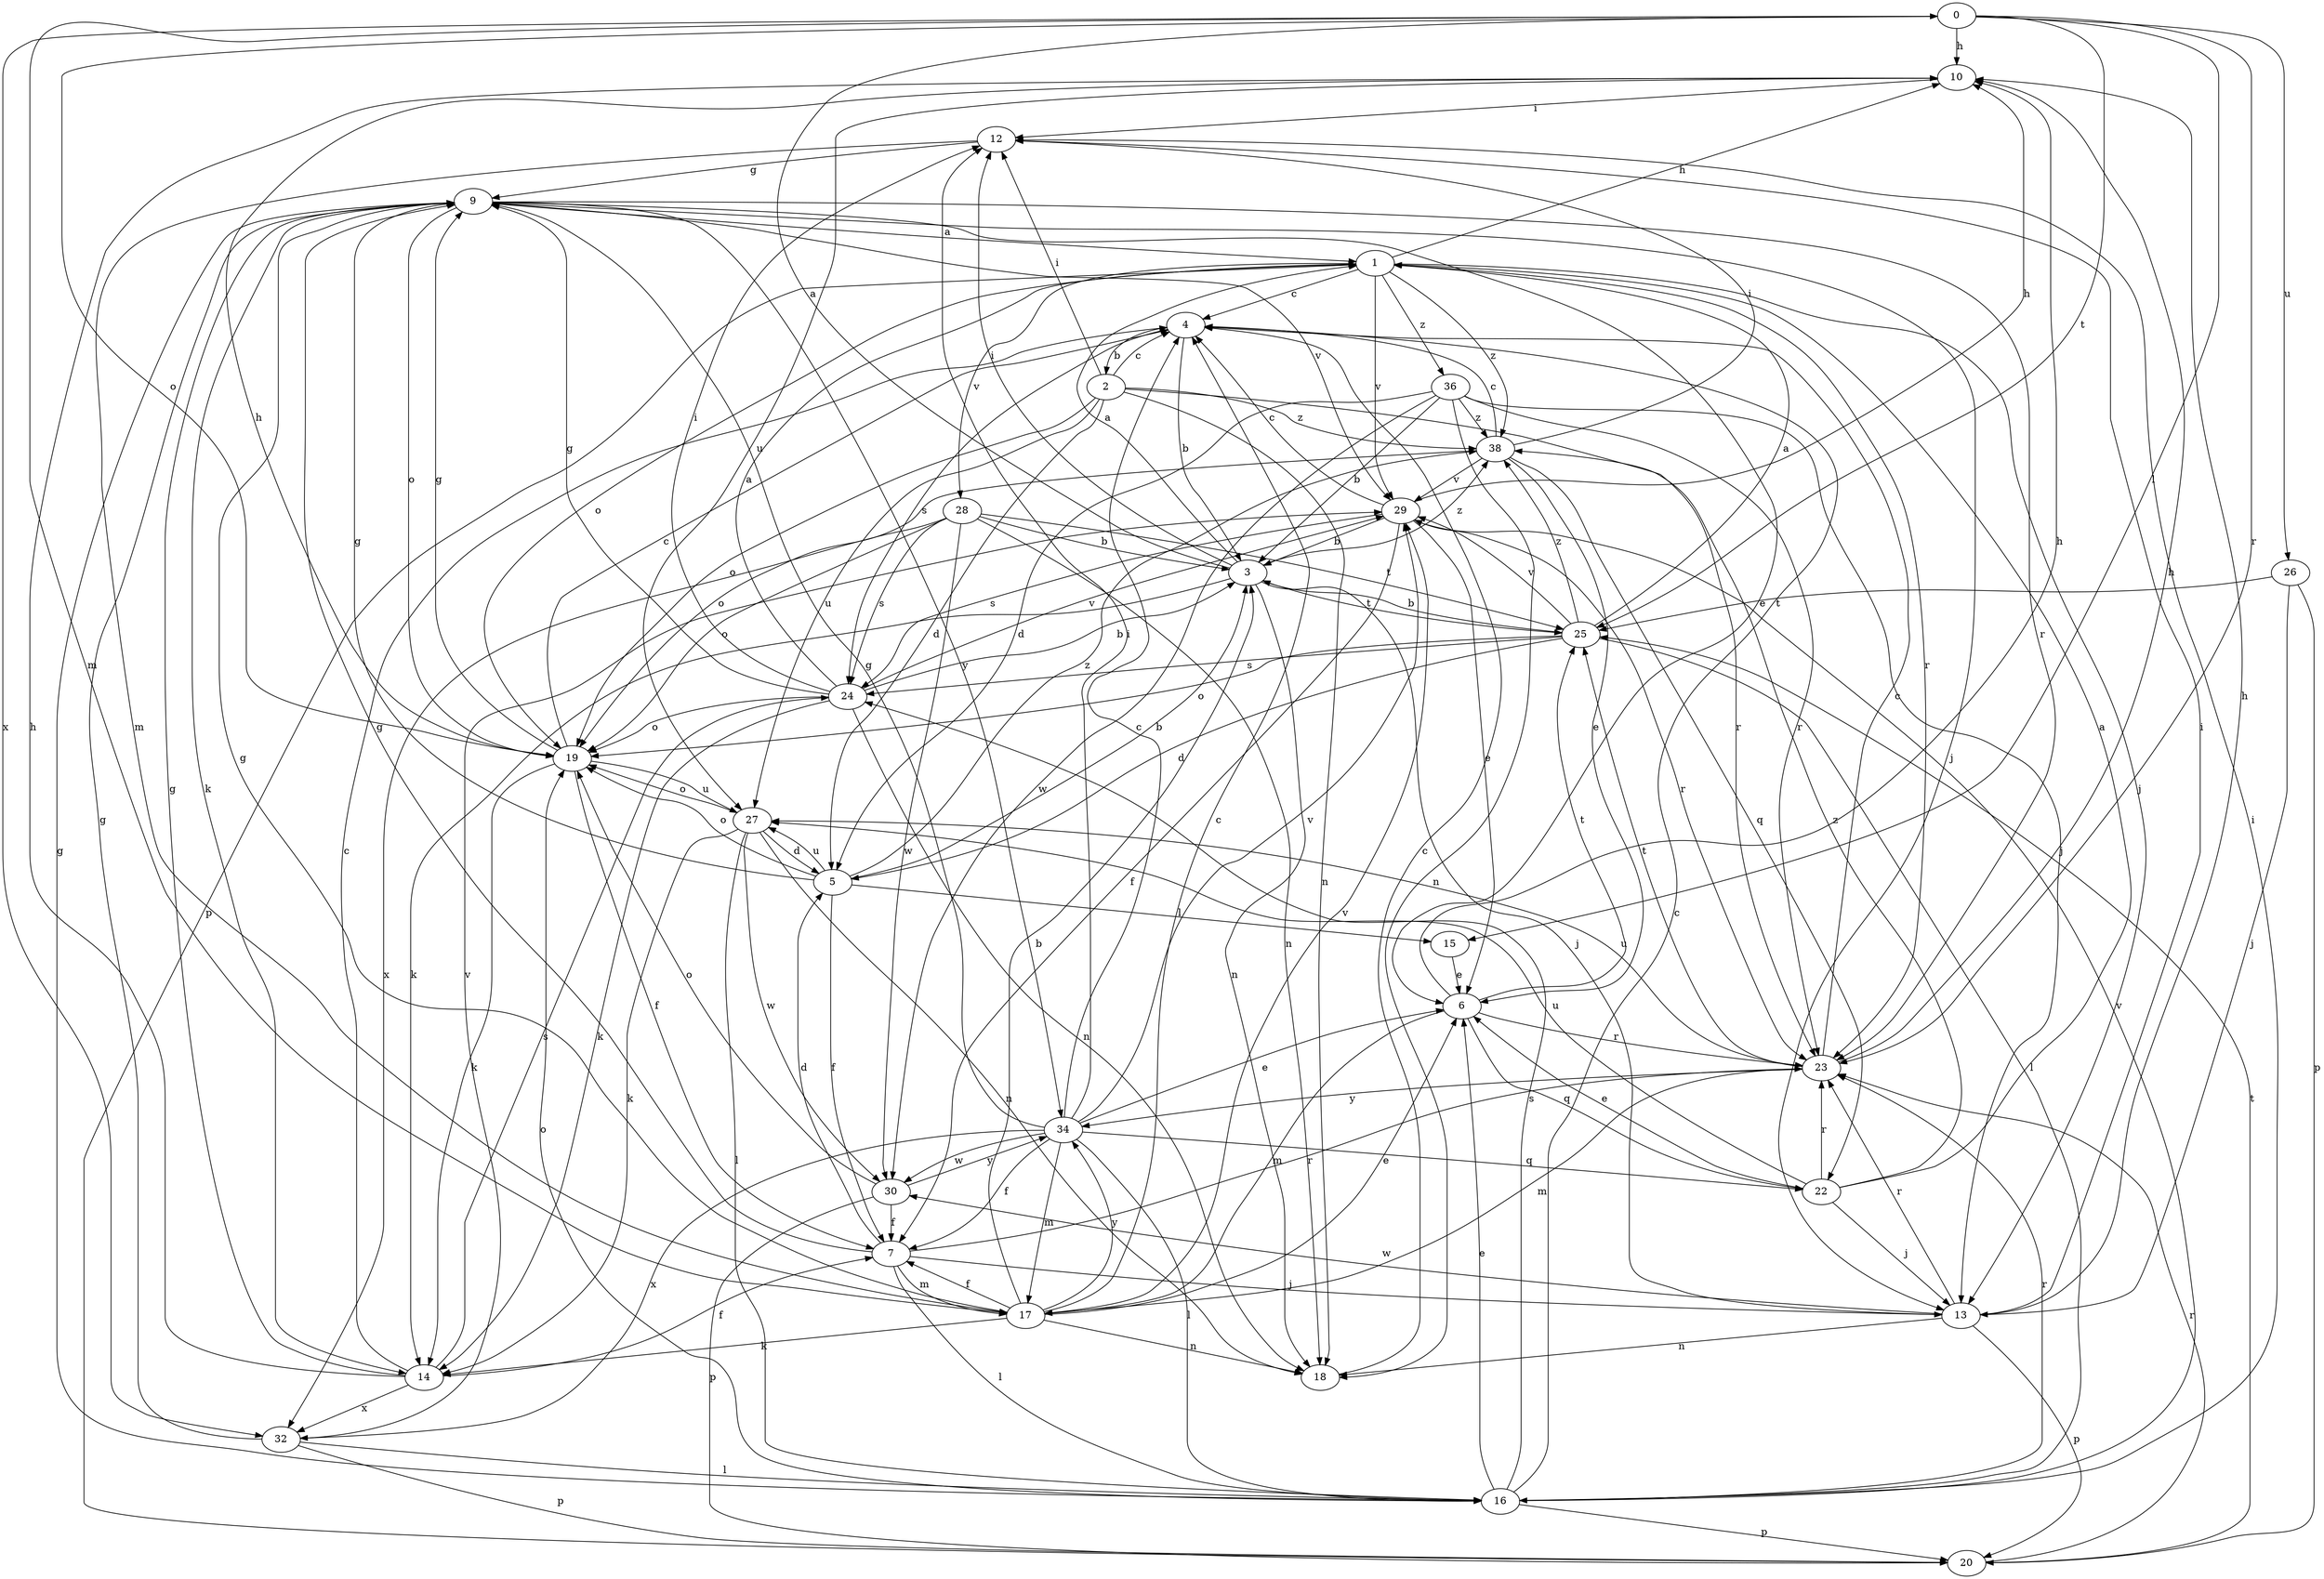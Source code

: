 strict digraph  {
0;
1;
2;
3;
4;
5;
6;
7;
9;
10;
12;
13;
14;
15;
16;
17;
18;
19;
20;
22;
23;
24;
25;
26;
27;
28;
29;
30;
32;
34;
36;
38;
0 -> 10  [label=h];
0 -> 15  [label=l];
0 -> 17  [label=m];
0 -> 19  [label=o];
0 -> 23  [label=r];
0 -> 25  [label=t];
0 -> 26  [label=u];
0 -> 32  [label=x];
1 -> 4  [label=c];
1 -> 10  [label=h];
1 -> 13  [label=j];
1 -> 19  [label=o];
1 -> 20  [label=p];
1 -> 23  [label=r];
1 -> 28  [label=v];
1 -> 29  [label=v];
1 -> 36  [label=z];
1 -> 38  [label=z];
2 -> 4  [label=c];
2 -> 5  [label=d];
2 -> 12  [label=i];
2 -> 18  [label=n];
2 -> 19  [label=o];
2 -> 23  [label=r];
2 -> 27  [label=u];
2 -> 38  [label=z];
3 -> 0  [label=a];
3 -> 1  [label=a];
3 -> 12  [label=i];
3 -> 13  [label=j];
3 -> 14  [label=k];
3 -> 18  [label=n];
3 -> 25  [label=t];
3 -> 38  [label=z];
4 -> 2  [label=b];
4 -> 3  [label=b];
4 -> 24  [label=s];
5 -> 3  [label=b];
5 -> 7  [label=f];
5 -> 9  [label=g];
5 -> 15  [label=l];
5 -> 19  [label=o];
5 -> 27  [label=u];
5 -> 38  [label=z];
6 -> 10  [label=h];
6 -> 17  [label=m];
6 -> 22  [label=q];
6 -> 23  [label=r];
6 -> 25  [label=t];
7 -> 5  [label=d];
7 -> 9  [label=g];
7 -> 13  [label=j];
7 -> 16  [label=l];
7 -> 17  [label=m];
7 -> 23  [label=r];
9 -> 1  [label=a];
9 -> 6  [label=e];
9 -> 13  [label=j];
9 -> 14  [label=k];
9 -> 19  [label=o];
9 -> 23  [label=r];
9 -> 29  [label=v];
9 -> 34  [label=y];
10 -> 12  [label=i];
10 -> 27  [label=u];
12 -> 9  [label=g];
12 -> 17  [label=m];
13 -> 10  [label=h];
13 -> 12  [label=i];
13 -> 18  [label=n];
13 -> 20  [label=p];
13 -> 23  [label=r];
13 -> 30  [label=w];
14 -> 4  [label=c];
14 -> 7  [label=f];
14 -> 9  [label=g];
14 -> 10  [label=h];
14 -> 24  [label=s];
14 -> 32  [label=x];
15 -> 6  [label=e];
16 -> 4  [label=c];
16 -> 6  [label=e];
16 -> 9  [label=g];
16 -> 12  [label=i];
16 -> 19  [label=o];
16 -> 20  [label=p];
16 -> 23  [label=r];
16 -> 24  [label=s];
16 -> 29  [label=v];
17 -> 3  [label=b];
17 -> 4  [label=c];
17 -> 6  [label=e];
17 -> 7  [label=f];
17 -> 9  [label=g];
17 -> 14  [label=k];
17 -> 18  [label=n];
17 -> 29  [label=v];
17 -> 34  [label=y];
18 -> 4  [label=c];
19 -> 4  [label=c];
19 -> 7  [label=f];
19 -> 9  [label=g];
19 -> 10  [label=h];
19 -> 14  [label=k];
19 -> 27  [label=u];
20 -> 23  [label=r];
20 -> 25  [label=t];
22 -> 1  [label=a];
22 -> 6  [label=e];
22 -> 13  [label=j];
22 -> 23  [label=r];
22 -> 27  [label=u];
22 -> 38  [label=z];
23 -> 4  [label=c];
23 -> 10  [label=h];
23 -> 17  [label=m];
23 -> 25  [label=t];
23 -> 27  [label=u];
23 -> 34  [label=y];
24 -> 1  [label=a];
24 -> 3  [label=b];
24 -> 9  [label=g];
24 -> 12  [label=i];
24 -> 14  [label=k];
24 -> 18  [label=n];
24 -> 19  [label=o];
24 -> 29  [label=v];
25 -> 1  [label=a];
25 -> 3  [label=b];
25 -> 5  [label=d];
25 -> 16  [label=l];
25 -> 19  [label=o];
25 -> 24  [label=s];
25 -> 29  [label=v];
25 -> 38  [label=z];
26 -> 13  [label=j];
26 -> 20  [label=p];
26 -> 25  [label=t];
27 -> 5  [label=d];
27 -> 14  [label=k];
27 -> 16  [label=l];
27 -> 18  [label=n];
27 -> 19  [label=o];
27 -> 30  [label=w];
28 -> 3  [label=b];
28 -> 18  [label=n];
28 -> 19  [label=o];
28 -> 24  [label=s];
28 -> 25  [label=t];
28 -> 30  [label=w];
28 -> 32  [label=x];
29 -> 3  [label=b];
29 -> 4  [label=c];
29 -> 6  [label=e];
29 -> 7  [label=f];
29 -> 10  [label=h];
29 -> 23  [label=r];
29 -> 24  [label=s];
30 -> 7  [label=f];
30 -> 19  [label=o];
30 -> 20  [label=p];
30 -> 34  [label=y];
32 -> 9  [label=g];
32 -> 16  [label=l];
32 -> 20  [label=p];
32 -> 29  [label=v];
34 -> 4  [label=c];
34 -> 6  [label=e];
34 -> 7  [label=f];
34 -> 9  [label=g];
34 -> 12  [label=i];
34 -> 16  [label=l];
34 -> 17  [label=m];
34 -> 22  [label=q];
34 -> 29  [label=v];
34 -> 30  [label=w];
34 -> 32  [label=x];
36 -> 3  [label=b];
36 -> 5  [label=d];
36 -> 13  [label=j];
36 -> 18  [label=n];
36 -> 23  [label=r];
36 -> 30  [label=w];
36 -> 38  [label=z];
38 -> 4  [label=c];
38 -> 6  [label=e];
38 -> 12  [label=i];
38 -> 19  [label=o];
38 -> 22  [label=q];
38 -> 29  [label=v];
}
